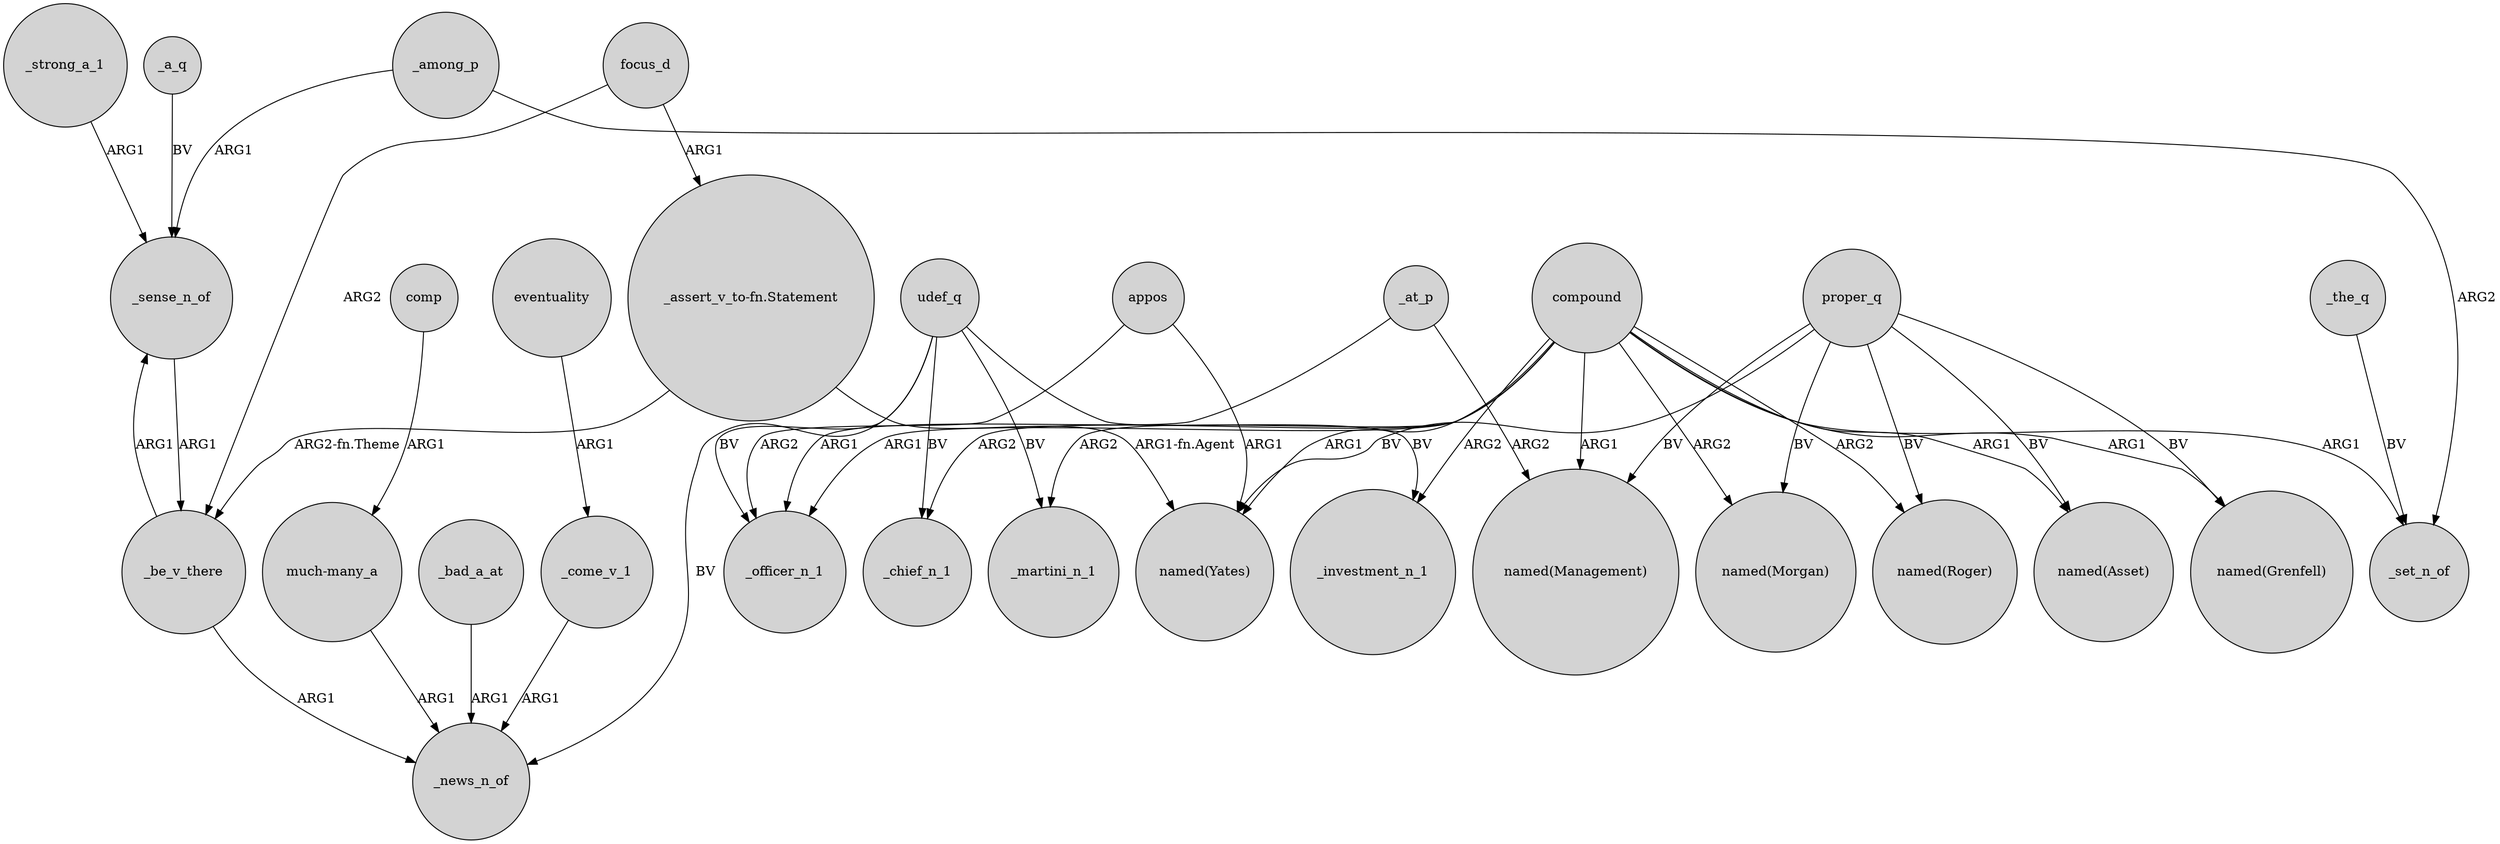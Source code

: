 digraph {
	node [shape=circle style=filled]
	_a_q -> _sense_n_of [label=BV]
	proper_q -> "named(Grenfell)" [label=BV]
	"_assert_v_to-fn.Statement" -> _be_v_there [label="ARG2-fn.Theme"]
	_strong_a_1 -> _sense_n_of [label=ARG1]
	proper_q -> "named(Morgan)" [label=BV]
	_at_p -> "named(Management)" [label=ARG2]
	compound -> "named(Yates)" [label=ARG1]
	compound -> _investment_n_1 [label=ARG2]
	compound -> _set_n_of [label=ARG1]
	proper_q -> "named(Asset)" [label=BV]
	udef_q -> _martini_n_1 [label=BV]
	_among_p -> _sense_n_of [label=ARG1]
	_bad_a_at -> _news_n_of [label=ARG1]
	_be_v_there -> _news_n_of [label=ARG1]
	compound -> _chief_n_1 [label=ARG2]
	compound -> "named(Morgan)" [label=ARG2]
	compound -> _officer_n_1 [label=ARG1]
	focus_d -> "_assert_v_to-fn.Statement" [label=ARG1]
	compound -> "named(Roger)" [label=ARG2]
	appos -> _officer_n_1 [label=ARG2]
	comp -> "much-many_a" [label=ARG1]
	udef_q -> _chief_n_1 [label=BV]
	_the_q -> _set_n_of [label=BV]
	"much-many_a" -> _news_n_of [label=ARG1]
	udef_q -> _officer_n_1 [label=BV]
	_among_p -> _set_n_of [label=ARG2]
	compound -> "named(Grenfell)" [label=ARG1]
	compound -> _martini_n_1 [label=ARG2]
	_come_v_1 -> _news_n_of [label=ARG1]
	compound -> "named(Asset)" [label=ARG1]
	proper_q -> "named(Roger)" [label=BV]
	udef_q -> _investment_n_1 [label=BV]
	proper_q -> "named(Yates)" [label=BV]
	eventuality -> _come_v_1 [label=ARG1]
	compound -> "named(Management)" [label=ARG1]
	_sense_n_of -> _be_v_there [label=ARG1]
	udef_q -> _news_n_of [label=BV]
	appos -> "named(Yates)" [label=ARG1]
	"_assert_v_to-fn.Statement" -> "named(Yates)" [label="ARG1-fn.Agent"]
	_at_p -> _officer_n_1 [label=ARG1]
	proper_q -> "named(Management)" [label=BV]
	focus_d -> _be_v_there [label=ARG2]
	_be_v_there -> _sense_n_of [label=ARG1]
}
